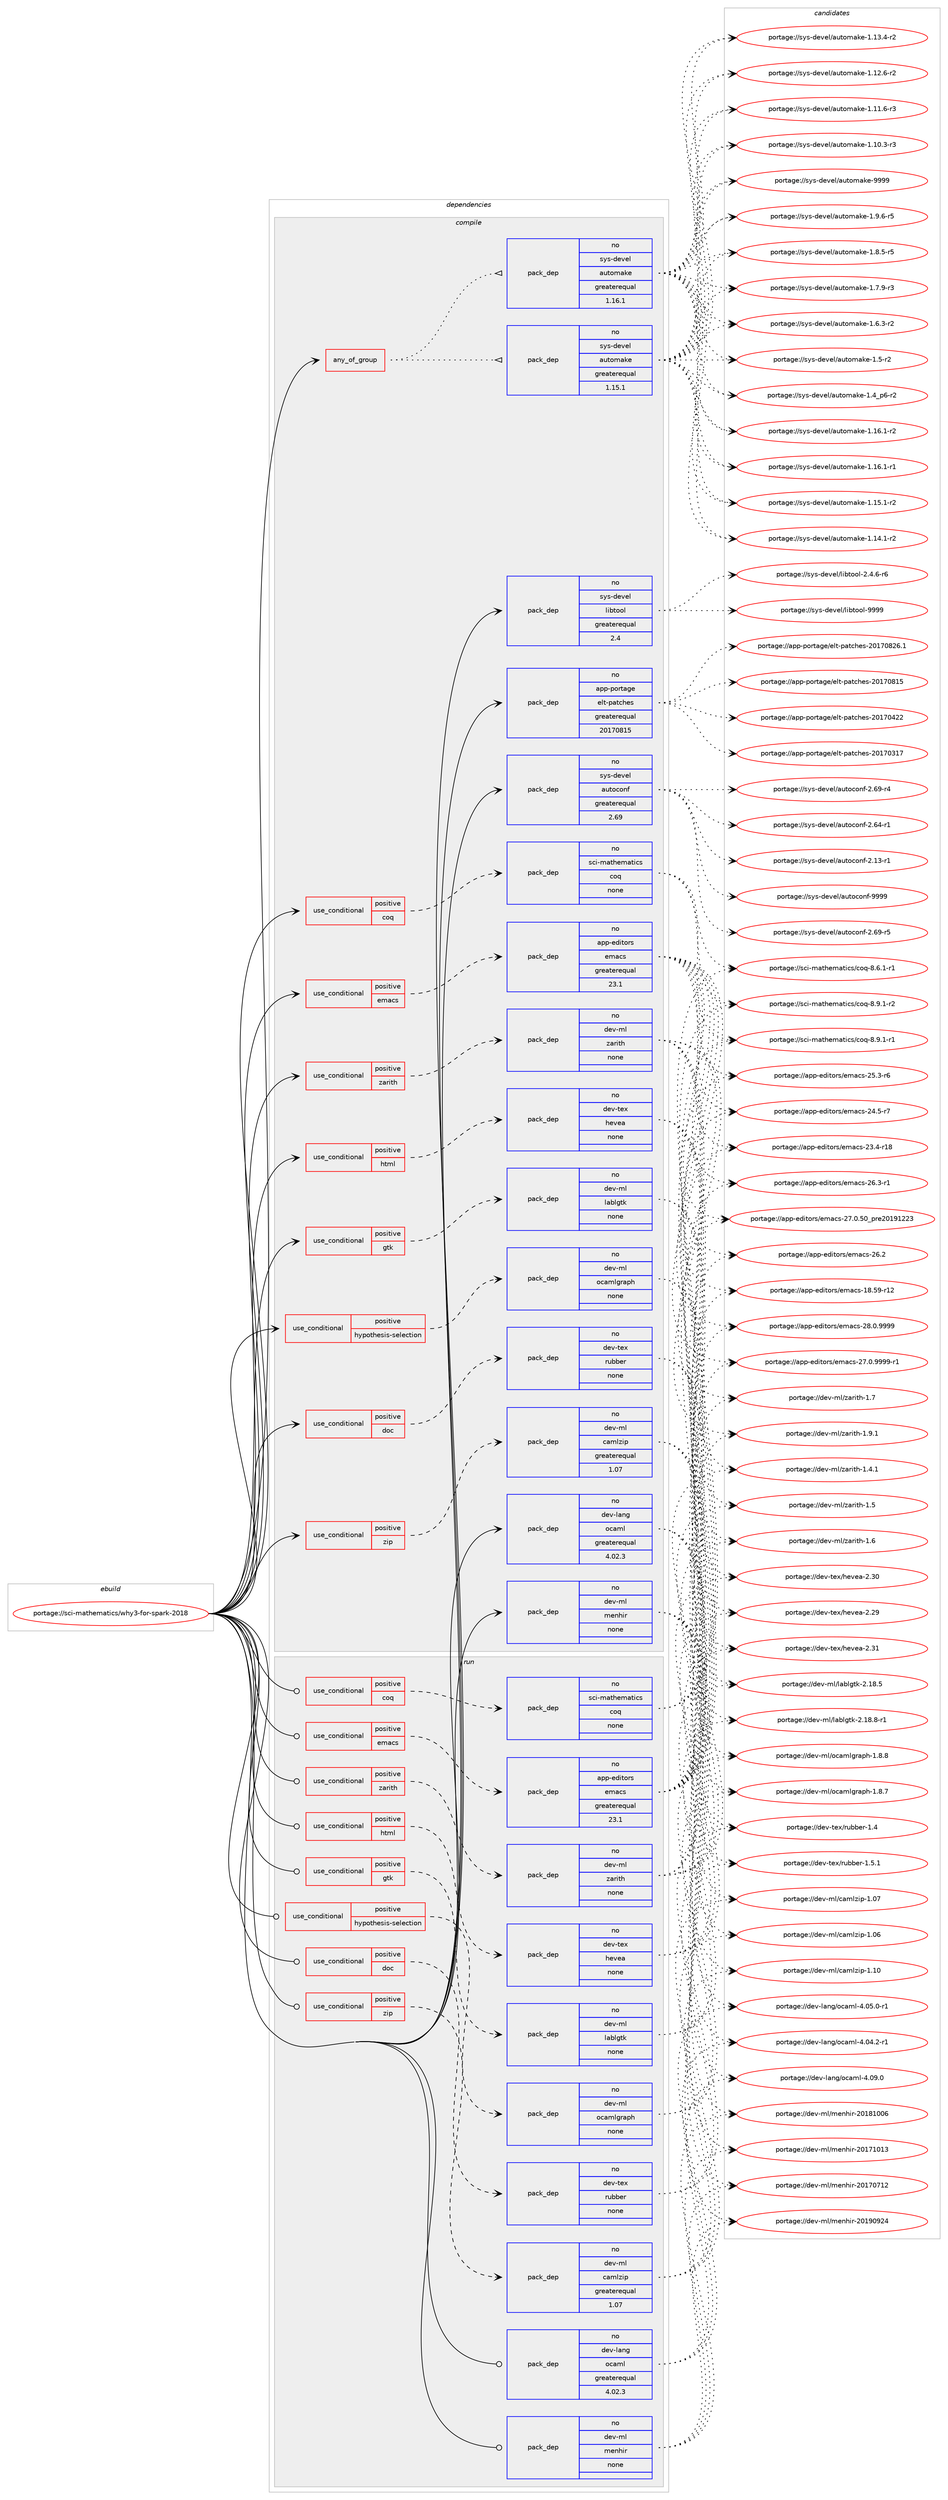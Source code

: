 digraph prolog {

# *************
# Graph options
# *************

newrank=true;
concentrate=true;
compound=true;
graph [rankdir=LR,fontname=Helvetica,fontsize=10,ranksep=1.5];#, ranksep=2.5, nodesep=0.2];
edge  [arrowhead=vee];
node  [fontname=Helvetica,fontsize=10];

# **********
# The ebuild
# **********

subgraph cluster_leftcol {
color=gray;
rank=same;
label=<<i>ebuild</i>>;
id [label="portage://sci-mathematics/why3-for-spark-2018", color=red, width=4, href="../sci-mathematics/why3-for-spark-2018.svg"];
}

# ****************
# The dependencies
# ****************

subgraph cluster_midcol {
color=gray;
label=<<i>dependencies</i>>;
subgraph cluster_compile {
fillcolor="#eeeeee";
style=filled;
label=<<i>compile</i>>;
subgraph any1348 {
dependency83302 [label=<<TABLE BORDER="0" CELLBORDER="1" CELLSPACING="0" CELLPADDING="4"><TR><TD CELLPADDING="10">any_of_group</TD></TR></TABLE>>, shape=none, color=red];subgraph pack65515 {
dependency83303 [label=<<TABLE BORDER="0" CELLBORDER="1" CELLSPACING="0" CELLPADDING="4" WIDTH="220"><TR><TD ROWSPAN="6" CELLPADDING="30">pack_dep</TD></TR><TR><TD WIDTH="110">no</TD></TR><TR><TD>sys-devel</TD></TR><TR><TD>automake</TD></TR><TR><TD>greaterequal</TD></TR><TR><TD>1.16.1</TD></TR></TABLE>>, shape=none, color=blue];
}
dependency83302:e -> dependency83303:w [weight=20,style="dotted",arrowhead="oinv"];
subgraph pack65516 {
dependency83304 [label=<<TABLE BORDER="0" CELLBORDER="1" CELLSPACING="0" CELLPADDING="4" WIDTH="220"><TR><TD ROWSPAN="6" CELLPADDING="30">pack_dep</TD></TR><TR><TD WIDTH="110">no</TD></TR><TR><TD>sys-devel</TD></TR><TR><TD>automake</TD></TR><TR><TD>greaterequal</TD></TR><TR><TD>1.15.1</TD></TR></TABLE>>, shape=none, color=blue];
}
dependency83302:e -> dependency83304:w [weight=20,style="dotted",arrowhead="oinv"];
}
id:e -> dependency83302:w [weight=20,style="solid",arrowhead="vee"];
subgraph cond16355 {
dependency83305 [label=<<TABLE BORDER="0" CELLBORDER="1" CELLSPACING="0" CELLPADDING="4"><TR><TD ROWSPAN="3" CELLPADDING="10">use_conditional</TD></TR><TR><TD>positive</TD></TR><TR><TD>coq</TD></TR></TABLE>>, shape=none, color=red];
subgraph pack65517 {
dependency83306 [label=<<TABLE BORDER="0" CELLBORDER="1" CELLSPACING="0" CELLPADDING="4" WIDTH="220"><TR><TD ROWSPAN="6" CELLPADDING="30">pack_dep</TD></TR><TR><TD WIDTH="110">no</TD></TR><TR><TD>sci-mathematics</TD></TR><TR><TD>coq</TD></TR><TR><TD>none</TD></TR><TR><TD></TD></TR></TABLE>>, shape=none, color=blue];
}
dependency83305:e -> dependency83306:w [weight=20,style="dashed",arrowhead="vee"];
}
id:e -> dependency83305:w [weight=20,style="solid",arrowhead="vee"];
subgraph cond16356 {
dependency83307 [label=<<TABLE BORDER="0" CELLBORDER="1" CELLSPACING="0" CELLPADDING="4"><TR><TD ROWSPAN="3" CELLPADDING="10">use_conditional</TD></TR><TR><TD>positive</TD></TR><TR><TD>doc</TD></TR></TABLE>>, shape=none, color=red];
subgraph pack65518 {
dependency83308 [label=<<TABLE BORDER="0" CELLBORDER="1" CELLSPACING="0" CELLPADDING="4" WIDTH="220"><TR><TD ROWSPAN="6" CELLPADDING="30">pack_dep</TD></TR><TR><TD WIDTH="110">no</TD></TR><TR><TD>dev-tex</TD></TR><TR><TD>rubber</TD></TR><TR><TD>none</TD></TR><TR><TD></TD></TR></TABLE>>, shape=none, color=blue];
}
dependency83307:e -> dependency83308:w [weight=20,style="dashed",arrowhead="vee"];
}
id:e -> dependency83307:w [weight=20,style="solid",arrowhead="vee"];
subgraph cond16357 {
dependency83309 [label=<<TABLE BORDER="0" CELLBORDER="1" CELLSPACING="0" CELLPADDING="4"><TR><TD ROWSPAN="3" CELLPADDING="10">use_conditional</TD></TR><TR><TD>positive</TD></TR><TR><TD>emacs</TD></TR></TABLE>>, shape=none, color=red];
subgraph pack65519 {
dependency83310 [label=<<TABLE BORDER="0" CELLBORDER="1" CELLSPACING="0" CELLPADDING="4" WIDTH="220"><TR><TD ROWSPAN="6" CELLPADDING="30">pack_dep</TD></TR><TR><TD WIDTH="110">no</TD></TR><TR><TD>app-editors</TD></TR><TR><TD>emacs</TD></TR><TR><TD>greaterequal</TD></TR><TR><TD>23.1</TD></TR></TABLE>>, shape=none, color=blue];
}
dependency83309:e -> dependency83310:w [weight=20,style="dashed",arrowhead="vee"];
}
id:e -> dependency83309:w [weight=20,style="solid",arrowhead="vee"];
subgraph cond16358 {
dependency83311 [label=<<TABLE BORDER="0" CELLBORDER="1" CELLSPACING="0" CELLPADDING="4"><TR><TD ROWSPAN="3" CELLPADDING="10">use_conditional</TD></TR><TR><TD>positive</TD></TR><TR><TD>gtk</TD></TR></TABLE>>, shape=none, color=red];
subgraph pack65520 {
dependency83312 [label=<<TABLE BORDER="0" CELLBORDER="1" CELLSPACING="0" CELLPADDING="4" WIDTH="220"><TR><TD ROWSPAN="6" CELLPADDING="30">pack_dep</TD></TR><TR><TD WIDTH="110">no</TD></TR><TR><TD>dev-ml</TD></TR><TR><TD>lablgtk</TD></TR><TR><TD>none</TD></TR><TR><TD></TD></TR></TABLE>>, shape=none, color=blue];
}
dependency83311:e -> dependency83312:w [weight=20,style="dashed",arrowhead="vee"];
}
id:e -> dependency83311:w [weight=20,style="solid",arrowhead="vee"];
subgraph cond16359 {
dependency83313 [label=<<TABLE BORDER="0" CELLBORDER="1" CELLSPACING="0" CELLPADDING="4"><TR><TD ROWSPAN="3" CELLPADDING="10">use_conditional</TD></TR><TR><TD>positive</TD></TR><TR><TD>html</TD></TR></TABLE>>, shape=none, color=red];
subgraph pack65521 {
dependency83314 [label=<<TABLE BORDER="0" CELLBORDER="1" CELLSPACING="0" CELLPADDING="4" WIDTH="220"><TR><TD ROWSPAN="6" CELLPADDING="30">pack_dep</TD></TR><TR><TD WIDTH="110">no</TD></TR><TR><TD>dev-tex</TD></TR><TR><TD>hevea</TD></TR><TR><TD>none</TD></TR><TR><TD></TD></TR></TABLE>>, shape=none, color=blue];
}
dependency83313:e -> dependency83314:w [weight=20,style="dashed",arrowhead="vee"];
}
id:e -> dependency83313:w [weight=20,style="solid",arrowhead="vee"];
subgraph cond16360 {
dependency83315 [label=<<TABLE BORDER="0" CELLBORDER="1" CELLSPACING="0" CELLPADDING="4"><TR><TD ROWSPAN="3" CELLPADDING="10">use_conditional</TD></TR><TR><TD>positive</TD></TR><TR><TD>hypothesis-selection</TD></TR></TABLE>>, shape=none, color=red];
subgraph pack65522 {
dependency83316 [label=<<TABLE BORDER="0" CELLBORDER="1" CELLSPACING="0" CELLPADDING="4" WIDTH="220"><TR><TD ROWSPAN="6" CELLPADDING="30">pack_dep</TD></TR><TR><TD WIDTH="110">no</TD></TR><TR><TD>dev-ml</TD></TR><TR><TD>ocamlgraph</TD></TR><TR><TD>none</TD></TR><TR><TD></TD></TR></TABLE>>, shape=none, color=blue];
}
dependency83315:e -> dependency83316:w [weight=20,style="dashed",arrowhead="vee"];
}
id:e -> dependency83315:w [weight=20,style="solid",arrowhead="vee"];
subgraph cond16361 {
dependency83317 [label=<<TABLE BORDER="0" CELLBORDER="1" CELLSPACING="0" CELLPADDING="4"><TR><TD ROWSPAN="3" CELLPADDING="10">use_conditional</TD></TR><TR><TD>positive</TD></TR><TR><TD>zarith</TD></TR></TABLE>>, shape=none, color=red];
subgraph pack65523 {
dependency83318 [label=<<TABLE BORDER="0" CELLBORDER="1" CELLSPACING="0" CELLPADDING="4" WIDTH="220"><TR><TD ROWSPAN="6" CELLPADDING="30">pack_dep</TD></TR><TR><TD WIDTH="110">no</TD></TR><TR><TD>dev-ml</TD></TR><TR><TD>zarith</TD></TR><TR><TD>none</TD></TR><TR><TD></TD></TR></TABLE>>, shape=none, color=blue];
}
dependency83317:e -> dependency83318:w [weight=20,style="dashed",arrowhead="vee"];
}
id:e -> dependency83317:w [weight=20,style="solid",arrowhead="vee"];
subgraph cond16362 {
dependency83319 [label=<<TABLE BORDER="0" CELLBORDER="1" CELLSPACING="0" CELLPADDING="4"><TR><TD ROWSPAN="3" CELLPADDING="10">use_conditional</TD></TR><TR><TD>positive</TD></TR><TR><TD>zip</TD></TR></TABLE>>, shape=none, color=red];
subgraph pack65524 {
dependency83320 [label=<<TABLE BORDER="0" CELLBORDER="1" CELLSPACING="0" CELLPADDING="4" WIDTH="220"><TR><TD ROWSPAN="6" CELLPADDING="30">pack_dep</TD></TR><TR><TD WIDTH="110">no</TD></TR><TR><TD>dev-ml</TD></TR><TR><TD>camlzip</TD></TR><TR><TD>greaterequal</TD></TR><TR><TD>1.07</TD></TR></TABLE>>, shape=none, color=blue];
}
dependency83319:e -> dependency83320:w [weight=20,style="dashed",arrowhead="vee"];
}
id:e -> dependency83319:w [weight=20,style="solid",arrowhead="vee"];
subgraph pack65525 {
dependency83321 [label=<<TABLE BORDER="0" CELLBORDER="1" CELLSPACING="0" CELLPADDING="4" WIDTH="220"><TR><TD ROWSPAN="6" CELLPADDING="30">pack_dep</TD></TR><TR><TD WIDTH="110">no</TD></TR><TR><TD>app-portage</TD></TR><TR><TD>elt-patches</TD></TR><TR><TD>greaterequal</TD></TR><TR><TD>20170815</TD></TR></TABLE>>, shape=none, color=blue];
}
id:e -> dependency83321:w [weight=20,style="solid",arrowhead="vee"];
subgraph pack65526 {
dependency83322 [label=<<TABLE BORDER="0" CELLBORDER="1" CELLSPACING="0" CELLPADDING="4" WIDTH="220"><TR><TD ROWSPAN="6" CELLPADDING="30">pack_dep</TD></TR><TR><TD WIDTH="110">no</TD></TR><TR><TD>dev-lang</TD></TR><TR><TD>ocaml</TD></TR><TR><TD>greaterequal</TD></TR><TR><TD>4.02.3</TD></TR></TABLE>>, shape=none, color=blue];
}
id:e -> dependency83322:w [weight=20,style="solid",arrowhead="vee"];
subgraph pack65527 {
dependency83323 [label=<<TABLE BORDER="0" CELLBORDER="1" CELLSPACING="0" CELLPADDING="4" WIDTH="220"><TR><TD ROWSPAN="6" CELLPADDING="30">pack_dep</TD></TR><TR><TD WIDTH="110">no</TD></TR><TR><TD>dev-ml</TD></TR><TR><TD>menhir</TD></TR><TR><TD>none</TD></TR><TR><TD></TD></TR></TABLE>>, shape=none, color=blue];
}
id:e -> dependency83323:w [weight=20,style="solid",arrowhead="vee"];
subgraph pack65528 {
dependency83324 [label=<<TABLE BORDER="0" CELLBORDER="1" CELLSPACING="0" CELLPADDING="4" WIDTH="220"><TR><TD ROWSPAN="6" CELLPADDING="30">pack_dep</TD></TR><TR><TD WIDTH="110">no</TD></TR><TR><TD>sys-devel</TD></TR><TR><TD>autoconf</TD></TR><TR><TD>greaterequal</TD></TR><TR><TD>2.69</TD></TR></TABLE>>, shape=none, color=blue];
}
id:e -> dependency83324:w [weight=20,style="solid",arrowhead="vee"];
subgraph pack65529 {
dependency83325 [label=<<TABLE BORDER="0" CELLBORDER="1" CELLSPACING="0" CELLPADDING="4" WIDTH="220"><TR><TD ROWSPAN="6" CELLPADDING="30">pack_dep</TD></TR><TR><TD WIDTH="110">no</TD></TR><TR><TD>sys-devel</TD></TR><TR><TD>libtool</TD></TR><TR><TD>greaterequal</TD></TR><TR><TD>2.4</TD></TR></TABLE>>, shape=none, color=blue];
}
id:e -> dependency83325:w [weight=20,style="solid",arrowhead="vee"];
}
subgraph cluster_compileandrun {
fillcolor="#eeeeee";
style=filled;
label=<<i>compile and run</i>>;
}
subgraph cluster_run {
fillcolor="#eeeeee";
style=filled;
label=<<i>run</i>>;
subgraph cond16363 {
dependency83326 [label=<<TABLE BORDER="0" CELLBORDER="1" CELLSPACING="0" CELLPADDING="4"><TR><TD ROWSPAN="3" CELLPADDING="10">use_conditional</TD></TR><TR><TD>positive</TD></TR><TR><TD>coq</TD></TR></TABLE>>, shape=none, color=red];
subgraph pack65530 {
dependency83327 [label=<<TABLE BORDER="0" CELLBORDER="1" CELLSPACING="0" CELLPADDING="4" WIDTH="220"><TR><TD ROWSPAN="6" CELLPADDING="30">pack_dep</TD></TR><TR><TD WIDTH="110">no</TD></TR><TR><TD>sci-mathematics</TD></TR><TR><TD>coq</TD></TR><TR><TD>none</TD></TR><TR><TD></TD></TR></TABLE>>, shape=none, color=blue];
}
dependency83326:e -> dependency83327:w [weight=20,style="dashed",arrowhead="vee"];
}
id:e -> dependency83326:w [weight=20,style="solid",arrowhead="odot"];
subgraph cond16364 {
dependency83328 [label=<<TABLE BORDER="0" CELLBORDER="1" CELLSPACING="0" CELLPADDING="4"><TR><TD ROWSPAN="3" CELLPADDING="10">use_conditional</TD></TR><TR><TD>positive</TD></TR><TR><TD>doc</TD></TR></TABLE>>, shape=none, color=red];
subgraph pack65531 {
dependency83329 [label=<<TABLE BORDER="0" CELLBORDER="1" CELLSPACING="0" CELLPADDING="4" WIDTH="220"><TR><TD ROWSPAN="6" CELLPADDING="30">pack_dep</TD></TR><TR><TD WIDTH="110">no</TD></TR><TR><TD>dev-tex</TD></TR><TR><TD>rubber</TD></TR><TR><TD>none</TD></TR><TR><TD></TD></TR></TABLE>>, shape=none, color=blue];
}
dependency83328:e -> dependency83329:w [weight=20,style="dashed",arrowhead="vee"];
}
id:e -> dependency83328:w [weight=20,style="solid",arrowhead="odot"];
subgraph cond16365 {
dependency83330 [label=<<TABLE BORDER="0" CELLBORDER="1" CELLSPACING="0" CELLPADDING="4"><TR><TD ROWSPAN="3" CELLPADDING="10">use_conditional</TD></TR><TR><TD>positive</TD></TR><TR><TD>emacs</TD></TR></TABLE>>, shape=none, color=red];
subgraph pack65532 {
dependency83331 [label=<<TABLE BORDER="0" CELLBORDER="1" CELLSPACING="0" CELLPADDING="4" WIDTH="220"><TR><TD ROWSPAN="6" CELLPADDING="30">pack_dep</TD></TR><TR><TD WIDTH="110">no</TD></TR><TR><TD>app-editors</TD></TR><TR><TD>emacs</TD></TR><TR><TD>greaterequal</TD></TR><TR><TD>23.1</TD></TR></TABLE>>, shape=none, color=blue];
}
dependency83330:e -> dependency83331:w [weight=20,style="dashed",arrowhead="vee"];
}
id:e -> dependency83330:w [weight=20,style="solid",arrowhead="odot"];
subgraph cond16366 {
dependency83332 [label=<<TABLE BORDER="0" CELLBORDER="1" CELLSPACING="0" CELLPADDING="4"><TR><TD ROWSPAN="3" CELLPADDING="10">use_conditional</TD></TR><TR><TD>positive</TD></TR><TR><TD>gtk</TD></TR></TABLE>>, shape=none, color=red];
subgraph pack65533 {
dependency83333 [label=<<TABLE BORDER="0" CELLBORDER="1" CELLSPACING="0" CELLPADDING="4" WIDTH="220"><TR><TD ROWSPAN="6" CELLPADDING="30">pack_dep</TD></TR><TR><TD WIDTH="110">no</TD></TR><TR><TD>dev-ml</TD></TR><TR><TD>lablgtk</TD></TR><TR><TD>none</TD></TR><TR><TD></TD></TR></TABLE>>, shape=none, color=blue];
}
dependency83332:e -> dependency83333:w [weight=20,style="dashed",arrowhead="vee"];
}
id:e -> dependency83332:w [weight=20,style="solid",arrowhead="odot"];
subgraph cond16367 {
dependency83334 [label=<<TABLE BORDER="0" CELLBORDER="1" CELLSPACING="0" CELLPADDING="4"><TR><TD ROWSPAN="3" CELLPADDING="10">use_conditional</TD></TR><TR><TD>positive</TD></TR><TR><TD>html</TD></TR></TABLE>>, shape=none, color=red];
subgraph pack65534 {
dependency83335 [label=<<TABLE BORDER="0" CELLBORDER="1" CELLSPACING="0" CELLPADDING="4" WIDTH="220"><TR><TD ROWSPAN="6" CELLPADDING="30">pack_dep</TD></TR><TR><TD WIDTH="110">no</TD></TR><TR><TD>dev-tex</TD></TR><TR><TD>hevea</TD></TR><TR><TD>none</TD></TR><TR><TD></TD></TR></TABLE>>, shape=none, color=blue];
}
dependency83334:e -> dependency83335:w [weight=20,style="dashed",arrowhead="vee"];
}
id:e -> dependency83334:w [weight=20,style="solid",arrowhead="odot"];
subgraph cond16368 {
dependency83336 [label=<<TABLE BORDER="0" CELLBORDER="1" CELLSPACING="0" CELLPADDING="4"><TR><TD ROWSPAN="3" CELLPADDING="10">use_conditional</TD></TR><TR><TD>positive</TD></TR><TR><TD>hypothesis-selection</TD></TR></TABLE>>, shape=none, color=red];
subgraph pack65535 {
dependency83337 [label=<<TABLE BORDER="0" CELLBORDER="1" CELLSPACING="0" CELLPADDING="4" WIDTH="220"><TR><TD ROWSPAN="6" CELLPADDING="30">pack_dep</TD></TR><TR><TD WIDTH="110">no</TD></TR><TR><TD>dev-ml</TD></TR><TR><TD>ocamlgraph</TD></TR><TR><TD>none</TD></TR><TR><TD></TD></TR></TABLE>>, shape=none, color=blue];
}
dependency83336:e -> dependency83337:w [weight=20,style="dashed",arrowhead="vee"];
}
id:e -> dependency83336:w [weight=20,style="solid",arrowhead="odot"];
subgraph cond16369 {
dependency83338 [label=<<TABLE BORDER="0" CELLBORDER="1" CELLSPACING="0" CELLPADDING="4"><TR><TD ROWSPAN="3" CELLPADDING="10">use_conditional</TD></TR><TR><TD>positive</TD></TR><TR><TD>zarith</TD></TR></TABLE>>, shape=none, color=red];
subgraph pack65536 {
dependency83339 [label=<<TABLE BORDER="0" CELLBORDER="1" CELLSPACING="0" CELLPADDING="4" WIDTH="220"><TR><TD ROWSPAN="6" CELLPADDING="30">pack_dep</TD></TR><TR><TD WIDTH="110">no</TD></TR><TR><TD>dev-ml</TD></TR><TR><TD>zarith</TD></TR><TR><TD>none</TD></TR><TR><TD></TD></TR></TABLE>>, shape=none, color=blue];
}
dependency83338:e -> dependency83339:w [weight=20,style="dashed",arrowhead="vee"];
}
id:e -> dependency83338:w [weight=20,style="solid",arrowhead="odot"];
subgraph cond16370 {
dependency83340 [label=<<TABLE BORDER="0" CELLBORDER="1" CELLSPACING="0" CELLPADDING="4"><TR><TD ROWSPAN="3" CELLPADDING="10">use_conditional</TD></TR><TR><TD>positive</TD></TR><TR><TD>zip</TD></TR></TABLE>>, shape=none, color=red];
subgraph pack65537 {
dependency83341 [label=<<TABLE BORDER="0" CELLBORDER="1" CELLSPACING="0" CELLPADDING="4" WIDTH="220"><TR><TD ROWSPAN="6" CELLPADDING="30">pack_dep</TD></TR><TR><TD WIDTH="110">no</TD></TR><TR><TD>dev-ml</TD></TR><TR><TD>camlzip</TD></TR><TR><TD>greaterequal</TD></TR><TR><TD>1.07</TD></TR></TABLE>>, shape=none, color=blue];
}
dependency83340:e -> dependency83341:w [weight=20,style="dashed",arrowhead="vee"];
}
id:e -> dependency83340:w [weight=20,style="solid",arrowhead="odot"];
subgraph pack65538 {
dependency83342 [label=<<TABLE BORDER="0" CELLBORDER="1" CELLSPACING="0" CELLPADDING="4" WIDTH="220"><TR><TD ROWSPAN="6" CELLPADDING="30">pack_dep</TD></TR><TR><TD WIDTH="110">no</TD></TR><TR><TD>dev-lang</TD></TR><TR><TD>ocaml</TD></TR><TR><TD>greaterequal</TD></TR><TR><TD>4.02.3</TD></TR></TABLE>>, shape=none, color=blue];
}
id:e -> dependency83342:w [weight=20,style="solid",arrowhead="odot"];
subgraph pack65539 {
dependency83343 [label=<<TABLE BORDER="0" CELLBORDER="1" CELLSPACING="0" CELLPADDING="4" WIDTH="220"><TR><TD ROWSPAN="6" CELLPADDING="30">pack_dep</TD></TR><TR><TD WIDTH="110">no</TD></TR><TR><TD>dev-ml</TD></TR><TR><TD>menhir</TD></TR><TR><TD>none</TD></TR><TR><TD></TD></TR></TABLE>>, shape=none, color=blue];
}
id:e -> dependency83343:w [weight=20,style="solid",arrowhead="odot"];
}
}

# **************
# The candidates
# **************

subgraph cluster_choices {
rank=same;
color=gray;
label=<<i>candidates</i>>;

subgraph choice65515 {
color=black;
nodesep=1;
choice115121115451001011181011084797117116111109971071014557575757 [label="portage://sys-devel/automake-9999", color=red, width=4,href="../sys-devel/automake-9999.svg"];
choice115121115451001011181011084797117116111109971071014549465746544511453 [label="portage://sys-devel/automake-1.9.6-r5", color=red, width=4,href="../sys-devel/automake-1.9.6-r5.svg"];
choice115121115451001011181011084797117116111109971071014549465646534511453 [label="portage://sys-devel/automake-1.8.5-r5", color=red, width=4,href="../sys-devel/automake-1.8.5-r5.svg"];
choice115121115451001011181011084797117116111109971071014549465546574511451 [label="portage://sys-devel/automake-1.7.9-r3", color=red, width=4,href="../sys-devel/automake-1.7.9-r3.svg"];
choice115121115451001011181011084797117116111109971071014549465446514511450 [label="portage://sys-devel/automake-1.6.3-r2", color=red, width=4,href="../sys-devel/automake-1.6.3-r2.svg"];
choice11512111545100101118101108479711711611110997107101454946534511450 [label="portage://sys-devel/automake-1.5-r2", color=red, width=4,href="../sys-devel/automake-1.5-r2.svg"];
choice115121115451001011181011084797117116111109971071014549465295112544511450 [label="portage://sys-devel/automake-1.4_p6-r2", color=red, width=4,href="../sys-devel/automake-1.4_p6-r2.svg"];
choice11512111545100101118101108479711711611110997107101454946495446494511450 [label="portage://sys-devel/automake-1.16.1-r2", color=red, width=4,href="../sys-devel/automake-1.16.1-r2.svg"];
choice11512111545100101118101108479711711611110997107101454946495446494511449 [label="portage://sys-devel/automake-1.16.1-r1", color=red, width=4,href="../sys-devel/automake-1.16.1-r1.svg"];
choice11512111545100101118101108479711711611110997107101454946495346494511450 [label="portage://sys-devel/automake-1.15.1-r2", color=red, width=4,href="../sys-devel/automake-1.15.1-r2.svg"];
choice11512111545100101118101108479711711611110997107101454946495246494511450 [label="portage://sys-devel/automake-1.14.1-r2", color=red, width=4,href="../sys-devel/automake-1.14.1-r2.svg"];
choice11512111545100101118101108479711711611110997107101454946495146524511450 [label="portage://sys-devel/automake-1.13.4-r2", color=red, width=4,href="../sys-devel/automake-1.13.4-r2.svg"];
choice11512111545100101118101108479711711611110997107101454946495046544511450 [label="portage://sys-devel/automake-1.12.6-r2", color=red, width=4,href="../sys-devel/automake-1.12.6-r2.svg"];
choice11512111545100101118101108479711711611110997107101454946494946544511451 [label="portage://sys-devel/automake-1.11.6-r3", color=red, width=4,href="../sys-devel/automake-1.11.6-r3.svg"];
choice11512111545100101118101108479711711611110997107101454946494846514511451 [label="portage://sys-devel/automake-1.10.3-r3", color=red, width=4,href="../sys-devel/automake-1.10.3-r3.svg"];
dependency83303:e -> choice115121115451001011181011084797117116111109971071014557575757:w [style=dotted,weight="100"];
dependency83303:e -> choice115121115451001011181011084797117116111109971071014549465746544511453:w [style=dotted,weight="100"];
dependency83303:e -> choice115121115451001011181011084797117116111109971071014549465646534511453:w [style=dotted,weight="100"];
dependency83303:e -> choice115121115451001011181011084797117116111109971071014549465546574511451:w [style=dotted,weight="100"];
dependency83303:e -> choice115121115451001011181011084797117116111109971071014549465446514511450:w [style=dotted,weight="100"];
dependency83303:e -> choice11512111545100101118101108479711711611110997107101454946534511450:w [style=dotted,weight="100"];
dependency83303:e -> choice115121115451001011181011084797117116111109971071014549465295112544511450:w [style=dotted,weight="100"];
dependency83303:e -> choice11512111545100101118101108479711711611110997107101454946495446494511450:w [style=dotted,weight="100"];
dependency83303:e -> choice11512111545100101118101108479711711611110997107101454946495446494511449:w [style=dotted,weight="100"];
dependency83303:e -> choice11512111545100101118101108479711711611110997107101454946495346494511450:w [style=dotted,weight="100"];
dependency83303:e -> choice11512111545100101118101108479711711611110997107101454946495246494511450:w [style=dotted,weight="100"];
dependency83303:e -> choice11512111545100101118101108479711711611110997107101454946495146524511450:w [style=dotted,weight="100"];
dependency83303:e -> choice11512111545100101118101108479711711611110997107101454946495046544511450:w [style=dotted,weight="100"];
dependency83303:e -> choice11512111545100101118101108479711711611110997107101454946494946544511451:w [style=dotted,weight="100"];
dependency83303:e -> choice11512111545100101118101108479711711611110997107101454946494846514511451:w [style=dotted,weight="100"];
}
subgraph choice65516 {
color=black;
nodesep=1;
choice115121115451001011181011084797117116111109971071014557575757 [label="portage://sys-devel/automake-9999", color=red, width=4,href="../sys-devel/automake-9999.svg"];
choice115121115451001011181011084797117116111109971071014549465746544511453 [label="portage://sys-devel/automake-1.9.6-r5", color=red, width=4,href="../sys-devel/automake-1.9.6-r5.svg"];
choice115121115451001011181011084797117116111109971071014549465646534511453 [label="portage://sys-devel/automake-1.8.5-r5", color=red, width=4,href="../sys-devel/automake-1.8.5-r5.svg"];
choice115121115451001011181011084797117116111109971071014549465546574511451 [label="portage://sys-devel/automake-1.7.9-r3", color=red, width=4,href="../sys-devel/automake-1.7.9-r3.svg"];
choice115121115451001011181011084797117116111109971071014549465446514511450 [label="portage://sys-devel/automake-1.6.3-r2", color=red, width=4,href="../sys-devel/automake-1.6.3-r2.svg"];
choice11512111545100101118101108479711711611110997107101454946534511450 [label="portage://sys-devel/automake-1.5-r2", color=red, width=4,href="../sys-devel/automake-1.5-r2.svg"];
choice115121115451001011181011084797117116111109971071014549465295112544511450 [label="portage://sys-devel/automake-1.4_p6-r2", color=red, width=4,href="../sys-devel/automake-1.4_p6-r2.svg"];
choice11512111545100101118101108479711711611110997107101454946495446494511450 [label="portage://sys-devel/automake-1.16.1-r2", color=red, width=4,href="../sys-devel/automake-1.16.1-r2.svg"];
choice11512111545100101118101108479711711611110997107101454946495446494511449 [label="portage://sys-devel/automake-1.16.1-r1", color=red, width=4,href="../sys-devel/automake-1.16.1-r1.svg"];
choice11512111545100101118101108479711711611110997107101454946495346494511450 [label="portage://sys-devel/automake-1.15.1-r2", color=red, width=4,href="../sys-devel/automake-1.15.1-r2.svg"];
choice11512111545100101118101108479711711611110997107101454946495246494511450 [label="portage://sys-devel/automake-1.14.1-r2", color=red, width=4,href="../sys-devel/automake-1.14.1-r2.svg"];
choice11512111545100101118101108479711711611110997107101454946495146524511450 [label="portage://sys-devel/automake-1.13.4-r2", color=red, width=4,href="../sys-devel/automake-1.13.4-r2.svg"];
choice11512111545100101118101108479711711611110997107101454946495046544511450 [label="portage://sys-devel/automake-1.12.6-r2", color=red, width=4,href="../sys-devel/automake-1.12.6-r2.svg"];
choice11512111545100101118101108479711711611110997107101454946494946544511451 [label="portage://sys-devel/automake-1.11.6-r3", color=red, width=4,href="../sys-devel/automake-1.11.6-r3.svg"];
choice11512111545100101118101108479711711611110997107101454946494846514511451 [label="portage://sys-devel/automake-1.10.3-r3", color=red, width=4,href="../sys-devel/automake-1.10.3-r3.svg"];
dependency83304:e -> choice115121115451001011181011084797117116111109971071014557575757:w [style=dotted,weight="100"];
dependency83304:e -> choice115121115451001011181011084797117116111109971071014549465746544511453:w [style=dotted,weight="100"];
dependency83304:e -> choice115121115451001011181011084797117116111109971071014549465646534511453:w [style=dotted,weight="100"];
dependency83304:e -> choice115121115451001011181011084797117116111109971071014549465546574511451:w [style=dotted,weight="100"];
dependency83304:e -> choice115121115451001011181011084797117116111109971071014549465446514511450:w [style=dotted,weight="100"];
dependency83304:e -> choice11512111545100101118101108479711711611110997107101454946534511450:w [style=dotted,weight="100"];
dependency83304:e -> choice115121115451001011181011084797117116111109971071014549465295112544511450:w [style=dotted,weight="100"];
dependency83304:e -> choice11512111545100101118101108479711711611110997107101454946495446494511450:w [style=dotted,weight="100"];
dependency83304:e -> choice11512111545100101118101108479711711611110997107101454946495446494511449:w [style=dotted,weight="100"];
dependency83304:e -> choice11512111545100101118101108479711711611110997107101454946495346494511450:w [style=dotted,weight="100"];
dependency83304:e -> choice11512111545100101118101108479711711611110997107101454946495246494511450:w [style=dotted,weight="100"];
dependency83304:e -> choice11512111545100101118101108479711711611110997107101454946495146524511450:w [style=dotted,weight="100"];
dependency83304:e -> choice11512111545100101118101108479711711611110997107101454946495046544511450:w [style=dotted,weight="100"];
dependency83304:e -> choice11512111545100101118101108479711711611110997107101454946494946544511451:w [style=dotted,weight="100"];
dependency83304:e -> choice11512111545100101118101108479711711611110997107101454946494846514511451:w [style=dotted,weight="100"];
}
subgraph choice65517 {
color=black;
nodesep=1;
choice115991054510997116104101109971161059911547991111134556465746494511450 [label="portage://sci-mathematics/coq-8.9.1-r2", color=red, width=4,href="../sci-mathematics/coq-8.9.1-r2.svg"];
choice115991054510997116104101109971161059911547991111134556465746494511449 [label="portage://sci-mathematics/coq-8.9.1-r1", color=red, width=4,href="../sci-mathematics/coq-8.9.1-r1.svg"];
choice115991054510997116104101109971161059911547991111134556465446494511449 [label="portage://sci-mathematics/coq-8.6.1-r1", color=red, width=4,href="../sci-mathematics/coq-8.6.1-r1.svg"];
dependency83306:e -> choice115991054510997116104101109971161059911547991111134556465746494511450:w [style=dotted,weight="100"];
dependency83306:e -> choice115991054510997116104101109971161059911547991111134556465746494511449:w [style=dotted,weight="100"];
dependency83306:e -> choice115991054510997116104101109971161059911547991111134556465446494511449:w [style=dotted,weight="100"];
}
subgraph choice65518 {
color=black;
nodesep=1;
choice10010111845116101120471141179898101114454946534649 [label="portage://dev-tex/rubber-1.5.1", color=red, width=4,href="../dev-tex/rubber-1.5.1.svg"];
choice1001011184511610112047114117989810111445494652 [label="portage://dev-tex/rubber-1.4", color=red, width=4,href="../dev-tex/rubber-1.4.svg"];
dependency83308:e -> choice10010111845116101120471141179898101114454946534649:w [style=dotted,weight="100"];
dependency83308:e -> choice1001011184511610112047114117989810111445494652:w [style=dotted,weight="100"];
}
subgraph choice65519 {
color=black;
nodesep=1;
choice971121124510110010511611111411547101109979911545505646484657575757 [label="portage://app-editors/emacs-28.0.9999", color=red, width=4,href="../app-editors/emacs-28.0.9999.svg"];
choice9711211245101100105116111114115471011099799115455055464846575757574511449 [label="portage://app-editors/emacs-27.0.9999-r1", color=red, width=4,href="../app-editors/emacs-27.0.9999-r1.svg"];
choice97112112451011001051161111141154710110997991154550554648465348951121141015048495749505051 [label="portage://app-editors/emacs-27.0.50_pre20191223", color=red, width=4,href="../app-editors/emacs-27.0.50_pre20191223.svg"];
choice971121124510110010511611111411547101109979911545505446514511449 [label="portage://app-editors/emacs-26.3-r1", color=red, width=4,href="../app-editors/emacs-26.3-r1.svg"];
choice97112112451011001051161111141154710110997991154550544650 [label="portage://app-editors/emacs-26.2", color=red, width=4,href="../app-editors/emacs-26.2.svg"];
choice971121124510110010511611111411547101109979911545505346514511454 [label="portage://app-editors/emacs-25.3-r6", color=red, width=4,href="../app-editors/emacs-25.3-r6.svg"];
choice971121124510110010511611111411547101109979911545505246534511455 [label="portage://app-editors/emacs-24.5-r7", color=red, width=4,href="../app-editors/emacs-24.5-r7.svg"];
choice97112112451011001051161111141154710110997991154550514652451144956 [label="portage://app-editors/emacs-23.4-r18", color=red, width=4,href="../app-editors/emacs-23.4-r18.svg"];
choice9711211245101100105116111114115471011099799115454956465357451144950 [label="portage://app-editors/emacs-18.59-r12", color=red, width=4,href="../app-editors/emacs-18.59-r12.svg"];
dependency83310:e -> choice971121124510110010511611111411547101109979911545505646484657575757:w [style=dotted,weight="100"];
dependency83310:e -> choice9711211245101100105116111114115471011099799115455055464846575757574511449:w [style=dotted,weight="100"];
dependency83310:e -> choice97112112451011001051161111141154710110997991154550554648465348951121141015048495749505051:w [style=dotted,weight="100"];
dependency83310:e -> choice971121124510110010511611111411547101109979911545505446514511449:w [style=dotted,weight="100"];
dependency83310:e -> choice97112112451011001051161111141154710110997991154550544650:w [style=dotted,weight="100"];
dependency83310:e -> choice971121124510110010511611111411547101109979911545505346514511454:w [style=dotted,weight="100"];
dependency83310:e -> choice971121124510110010511611111411547101109979911545505246534511455:w [style=dotted,weight="100"];
dependency83310:e -> choice97112112451011001051161111141154710110997991154550514652451144956:w [style=dotted,weight="100"];
dependency83310:e -> choice9711211245101100105116111114115471011099799115454956465357451144950:w [style=dotted,weight="100"];
}
subgraph choice65520 {
color=black;
nodesep=1;
choice10010111845109108471089798108103116107455046495646564511449 [label="portage://dev-ml/lablgtk-2.18.8-r1", color=red, width=4,href="../dev-ml/lablgtk-2.18.8-r1.svg"];
choice1001011184510910847108979810810311610745504649564653 [label="portage://dev-ml/lablgtk-2.18.5", color=red, width=4,href="../dev-ml/lablgtk-2.18.5.svg"];
dependency83312:e -> choice10010111845109108471089798108103116107455046495646564511449:w [style=dotted,weight="100"];
dependency83312:e -> choice1001011184510910847108979810810311610745504649564653:w [style=dotted,weight="100"];
}
subgraph choice65521 {
color=black;
nodesep=1;
choice1001011184511610112047104101118101974550465149 [label="portage://dev-tex/hevea-2.31", color=red, width=4,href="../dev-tex/hevea-2.31.svg"];
choice1001011184511610112047104101118101974550465148 [label="portage://dev-tex/hevea-2.30", color=red, width=4,href="../dev-tex/hevea-2.30.svg"];
choice1001011184511610112047104101118101974550465057 [label="portage://dev-tex/hevea-2.29", color=red, width=4,href="../dev-tex/hevea-2.29.svg"];
dependency83314:e -> choice1001011184511610112047104101118101974550465149:w [style=dotted,weight="100"];
dependency83314:e -> choice1001011184511610112047104101118101974550465148:w [style=dotted,weight="100"];
dependency83314:e -> choice1001011184511610112047104101118101974550465057:w [style=dotted,weight="100"];
}
subgraph choice65522 {
color=black;
nodesep=1;
choice1001011184510910847111999710910810311497112104454946564656 [label="portage://dev-ml/ocamlgraph-1.8.8", color=red, width=4,href="../dev-ml/ocamlgraph-1.8.8.svg"];
choice1001011184510910847111999710910810311497112104454946564655 [label="portage://dev-ml/ocamlgraph-1.8.7", color=red, width=4,href="../dev-ml/ocamlgraph-1.8.7.svg"];
dependency83316:e -> choice1001011184510910847111999710910810311497112104454946564656:w [style=dotted,weight="100"];
dependency83316:e -> choice1001011184510910847111999710910810311497112104454946564655:w [style=dotted,weight="100"];
}
subgraph choice65523 {
color=black;
nodesep=1;
choice100101118451091084712297114105116104454946574649 [label="portage://dev-ml/zarith-1.9.1", color=red, width=4,href="../dev-ml/zarith-1.9.1.svg"];
choice10010111845109108471229711410511610445494655 [label="portage://dev-ml/zarith-1.7", color=red, width=4,href="../dev-ml/zarith-1.7.svg"];
choice10010111845109108471229711410511610445494654 [label="portage://dev-ml/zarith-1.6", color=red, width=4,href="../dev-ml/zarith-1.6.svg"];
choice10010111845109108471229711410511610445494653 [label="portage://dev-ml/zarith-1.5", color=red, width=4,href="../dev-ml/zarith-1.5.svg"];
choice100101118451091084712297114105116104454946524649 [label="portage://dev-ml/zarith-1.4.1", color=red, width=4,href="../dev-ml/zarith-1.4.1.svg"];
dependency83318:e -> choice100101118451091084712297114105116104454946574649:w [style=dotted,weight="100"];
dependency83318:e -> choice10010111845109108471229711410511610445494655:w [style=dotted,weight="100"];
dependency83318:e -> choice10010111845109108471229711410511610445494654:w [style=dotted,weight="100"];
dependency83318:e -> choice10010111845109108471229711410511610445494653:w [style=dotted,weight="100"];
dependency83318:e -> choice100101118451091084712297114105116104454946524649:w [style=dotted,weight="100"];
}
subgraph choice65524 {
color=black;
nodesep=1;
choice100101118451091084799971091081221051124549464948 [label="portage://dev-ml/camlzip-1.10", color=red, width=4,href="../dev-ml/camlzip-1.10.svg"];
choice100101118451091084799971091081221051124549464855 [label="portage://dev-ml/camlzip-1.07", color=red, width=4,href="../dev-ml/camlzip-1.07.svg"];
choice100101118451091084799971091081221051124549464854 [label="portage://dev-ml/camlzip-1.06", color=red, width=4,href="../dev-ml/camlzip-1.06.svg"];
dependency83320:e -> choice100101118451091084799971091081221051124549464948:w [style=dotted,weight="100"];
dependency83320:e -> choice100101118451091084799971091081221051124549464855:w [style=dotted,weight="100"];
dependency83320:e -> choice100101118451091084799971091081221051124549464854:w [style=dotted,weight="100"];
}
subgraph choice65525 {
color=black;
nodesep=1;
choice971121124511211111411697103101471011081164511297116991041011154550484955485650544649 [label="portage://app-portage/elt-patches-20170826.1", color=red, width=4,href="../app-portage/elt-patches-20170826.1.svg"];
choice97112112451121111141169710310147101108116451129711699104101115455048495548564953 [label="portage://app-portage/elt-patches-20170815", color=red, width=4,href="../app-portage/elt-patches-20170815.svg"];
choice97112112451121111141169710310147101108116451129711699104101115455048495548525050 [label="portage://app-portage/elt-patches-20170422", color=red, width=4,href="../app-portage/elt-patches-20170422.svg"];
choice97112112451121111141169710310147101108116451129711699104101115455048495548514955 [label="portage://app-portage/elt-patches-20170317", color=red, width=4,href="../app-portage/elt-patches-20170317.svg"];
dependency83321:e -> choice971121124511211111411697103101471011081164511297116991041011154550484955485650544649:w [style=dotted,weight="100"];
dependency83321:e -> choice97112112451121111141169710310147101108116451129711699104101115455048495548564953:w [style=dotted,weight="100"];
dependency83321:e -> choice97112112451121111141169710310147101108116451129711699104101115455048495548525050:w [style=dotted,weight="100"];
dependency83321:e -> choice97112112451121111141169710310147101108116451129711699104101115455048495548514955:w [style=dotted,weight="100"];
}
subgraph choice65526 {
color=black;
nodesep=1;
choice100101118451089711010347111999710910845524648574648 [label="portage://dev-lang/ocaml-4.09.0", color=red, width=4,href="../dev-lang/ocaml-4.09.0.svg"];
choice1001011184510897110103471119997109108455246485346484511449 [label="portage://dev-lang/ocaml-4.05.0-r1", color=red, width=4,href="../dev-lang/ocaml-4.05.0-r1.svg"];
choice1001011184510897110103471119997109108455246485246504511449 [label="portage://dev-lang/ocaml-4.04.2-r1", color=red, width=4,href="../dev-lang/ocaml-4.04.2-r1.svg"];
dependency83322:e -> choice100101118451089711010347111999710910845524648574648:w [style=dotted,weight="100"];
dependency83322:e -> choice1001011184510897110103471119997109108455246485346484511449:w [style=dotted,weight="100"];
dependency83322:e -> choice1001011184510897110103471119997109108455246485246504511449:w [style=dotted,weight="100"];
}
subgraph choice65527 {
color=black;
nodesep=1;
choice1001011184510910847109101110104105114455048495748575052 [label="portage://dev-ml/menhir-20190924", color=red, width=4,href="../dev-ml/menhir-20190924.svg"];
choice1001011184510910847109101110104105114455048495649484854 [label="portage://dev-ml/menhir-20181006", color=red, width=4,href="../dev-ml/menhir-20181006.svg"];
choice1001011184510910847109101110104105114455048495549484951 [label="portage://dev-ml/menhir-20171013", color=red, width=4,href="../dev-ml/menhir-20171013.svg"];
choice1001011184510910847109101110104105114455048495548554950 [label="portage://dev-ml/menhir-20170712", color=red, width=4,href="../dev-ml/menhir-20170712.svg"];
dependency83323:e -> choice1001011184510910847109101110104105114455048495748575052:w [style=dotted,weight="100"];
dependency83323:e -> choice1001011184510910847109101110104105114455048495649484854:w [style=dotted,weight="100"];
dependency83323:e -> choice1001011184510910847109101110104105114455048495549484951:w [style=dotted,weight="100"];
dependency83323:e -> choice1001011184510910847109101110104105114455048495548554950:w [style=dotted,weight="100"];
}
subgraph choice65528 {
color=black;
nodesep=1;
choice115121115451001011181011084797117116111991111101024557575757 [label="portage://sys-devel/autoconf-9999", color=red, width=4,href="../sys-devel/autoconf-9999.svg"];
choice1151211154510010111810110847971171161119911111010245504654574511453 [label="portage://sys-devel/autoconf-2.69-r5", color=red, width=4,href="../sys-devel/autoconf-2.69-r5.svg"];
choice1151211154510010111810110847971171161119911111010245504654574511452 [label="portage://sys-devel/autoconf-2.69-r4", color=red, width=4,href="../sys-devel/autoconf-2.69-r4.svg"];
choice1151211154510010111810110847971171161119911111010245504654524511449 [label="portage://sys-devel/autoconf-2.64-r1", color=red, width=4,href="../sys-devel/autoconf-2.64-r1.svg"];
choice1151211154510010111810110847971171161119911111010245504649514511449 [label="portage://sys-devel/autoconf-2.13-r1", color=red, width=4,href="../sys-devel/autoconf-2.13-r1.svg"];
dependency83324:e -> choice115121115451001011181011084797117116111991111101024557575757:w [style=dotted,weight="100"];
dependency83324:e -> choice1151211154510010111810110847971171161119911111010245504654574511453:w [style=dotted,weight="100"];
dependency83324:e -> choice1151211154510010111810110847971171161119911111010245504654574511452:w [style=dotted,weight="100"];
dependency83324:e -> choice1151211154510010111810110847971171161119911111010245504654524511449:w [style=dotted,weight="100"];
dependency83324:e -> choice1151211154510010111810110847971171161119911111010245504649514511449:w [style=dotted,weight="100"];
}
subgraph choice65529 {
color=black;
nodesep=1;
choice1151211154510010111810110847108105981161111111084557575757 [label="portage://sys-devel/libtool-9999", color=red, width=4,href="../sys-devel/libtool-9999.svg"];
choice1151211154510010111810110847108105981161111111084550465246544511454 [label="portage://sys-devel/libtool-2.4.6-r6", color=red, width=4,href="../sys-devel/libtool-2.4.6-r6.svg"];
dependency83325:e -> choice1151211154510010111810110847108105981161111111084557575757:w [style=dotted,weight="100"];
dependency83325:e -> choice1151211154510010111810110847108105981161111111084550465246544511454:w [style=dotted,weight="100"];
}
subgraph choice65530 {
color=black;
nodesep=1;
choice115991054510997116104101109971161059911547991111134556465746494511450 [label="portage://sci-mathematics/coq-8.9.1-r2", color=red, width=4,href="../sci-mathematics/coq-8.9.1-r2.svg"];
choice115991054510997116104101109971161059911547991111134556465746494511449 [label="portage://sci-mathematics/coq-8.9.1-r1", color=red, width=4,href="../sci-mathematics/coq-8.9.1-r1.svg"];
choice115991054510997116104101109971161059911547991111134556465446494511449 [label="portage://sci-mathematics/coq-8.6.1-r1", color=red, width=4,href="../sci-mathematics/coq-8.6.1-r1.svg"];
dependency83327:e -> choice115991054510997116104101109971161059911547991111134556465746494511450:w [style=dotted,weight="100"];
dependency83327:e -> choice115991054510997116104101109971161059911547991111134556465746494511449:w [style=dotted,weight="100"];
dependency83327:e -> choice115991054510997116104101109971161059911547991111134556465446494511449:w [style=dotted,weight="100"];
}
subgraph choice65531 {
color=black;
nodesep=1;
choice10010111845116101120471141179898101114454946534649 [label="portage://dev-tex/rubber-1.5.1", color=red, width=4,href="../dev-tex/rubber-1.5.1.svg"];
choice1001011184511610112047114117989810111445494652 [label="portage://dev-tex/rubber-1.4", color=red, width=4,href="../dev-tex/rubber-1.4.svg"];
dependency83329:e -> choice10010111845116101120471141179898101114454946534649:w [style=dotted,weight="100"];
dependency83329:e -> choice1001011184511610112047114117989810111445494652:w [style=dotted,weight="100"];
}
subgraph choice65532 {
color=black;
nodesep=1;
choice971121124510110010511611111411547101109979911545505646484657575757 [label="portage://app-editors/emacs-28.0.9999", color=red, width=4,href="../app-editors/emacs-28.0.9999.svg"];
choice9711211245101100105116111114115471011099799115455055464846575757574511449 [label="portage://app-editors/emacs-27.0.9999-r1", color=red, width=4,href="../app-editors/emacs-27.0.9999-r1.svg"];
choice97112112451011001051161111141154710110997991154550554648465348951121141015048495749505051 [label="portage://app-editors/emacs-27.0.50_pre20191223", color=red, width=4,href="../app-editors/emacs-27.0.50_pre20191223.svg"];
choice971121124510110010511611111411547101109979911545505446514511449 [label="portage://app-editors/emacs-26.3-r1", color=red, width=4,href="../app-editors/emacs-26.3-r1.svg"];
choice97112112451011001051161111141154710110997991154550544650 [label="portage://app-editors/emacs-26.2", color=red, width=4,href="../app-editors/emacs-26.2.svg"];
choice971121124510110010511611111411547101109979911545505346514511454 [label="portage://app-editors/emacs-25.3-r6", color=red, width=4,href="../app-editors/emacs-25.3-r6.svg"];
choice971121124510110010511611111411547101109979911545505246534511455 [label="portage://app-editors/emacs-24.5-r7", color=red, width=4,href="../app-editors/emacs-24.5-r7.svg"];
choice97112112451011001051161111141154710110997991154550514652451144956 [label="portage://app-editors/emacs-23.4-r18", color=red, width=4,href="../app-editors/emacs-23.4-r18.svg"];
choice9711211245101100105116111114115471011099799115454956465357451144950 [label="portage://app-editors/emacs-18.59-r12", color=red, width=4,href="../app-editors/emacs-18.59-r12.svg"];
dependency83331:e -> choice971121124510110010511611111411547101109979911545505646484657575757:w [style=dotted,weight="100"];
dependency83331:e -> choice9711211245101100105116111114115471011099799115455055464846575757574511449:w [style=dotted,weight="100"];
dependency83331:e -> choice97112112451011001051161111141154710110997991154550554648465348951121141015048495749505051:w [style=dotted,weight="100"];
dependency83331:e -> choice971121124510110010511611111411547101109979911545505446514511449:w [style=dotted,weight="100"];
dependency83331:e -> choice97112112451011001051161111141154710110997991154550544650:w [style=dotted,weight="100"];
dependency83331:e -> choice971121124510110010511611111411547101109979911545505346514511454:w [style=dotted,weight="100"];
dependency83331:e -> choice971121124510110010511611111411547101109979911545505246534511455:w [style=dotted,weight="100"];
dependency83331:e -> choice97112112451011001051161111141154710110997991154550514652451144956:w [style=dotted,weight="100"];
dependency83331:e -> choice9711211245101100105116111114115471011099799115454956465357451144950:w [style=dotted,weight="100"];
}
subgraph choice65533 {
color=black;
nodesep=1;
choice10010111845109108471089798108103116107455046495646564511449 [label="portage://dev-ml/lablgtk-2.18.8-r1", color=red, width=4,href="../dev-ml/lablgtk-2.18.8-r1.svg"];
choice1001011184510910847108979810810311610745504649564653 [label="portage://dev-ml/lablgtk-2.18.5", color=red, width=4,href="../dev-ml/lablgtk-2.18.5.svg"];
dependency83333:e -> choice10010111845109108471089798108103116107455046495646564511449:w [style=dotted,weight="100"];
dependency83333:e -> choice1001011184510910847108979810810311610745504649564653:w [style=dotted,weight="100"];
}
subgraph choice65534 {
color=black;
nodesep=1;
choice1001011184511610112047104101118101974550465149 [label="portage://dev-tex/hevea-2.31", color=red, width=4,href="../dev-tex/hevea-2.31.svg"];
choice1001011184511610112047104101118101974550465148 [label="portage://dev-tex/hevea-2.30", color=red, width=4,href="../dev-tex/hevea-2.30.svg"];
choice1001011184511610112047104101118101974550465057 [label="portage://dev-tex/hevea-2.29", color=red, width=4,href="../dev-tex/hevea-2.29.svg"];
dependency83335:e -> choice1001011184511610112047104101118101974550465149:w [style=dotted,weight="100"];
dependency83335:e -> choice1001011184511610112047104101118101974550465148:w [style=dotted,weight="100"];
dependency83335:e -> choice1001011184511610112047104101118101974550465057:w [style=dotted,weight="100"];
}
subgraph choice65535 {
color=black;
nodesep=1;
choice1001011184510910847111999710910810311497112104454946564656 [label="portage://dev-ml/ocamlgraph-1.8.8", color=red, width=4,href="../dev-ml/ocamlgraph-1.8.8.svg"];
choice1001011184510910847111999710910810311497112104454946564655 [label="portage://dev-ml/ocamlgraph-1.8.7", color=red, width=4,href="../dev-ml/ocamlgraph-1.8.7.svg"];
dependency83337:e -> choice1001011184510910847111999710910810311497112104454946564656:w [style=dotted,weight="100"];
dependency83337:e -> choice1001011184510910847111999710910810311497112104454946564655:w [style=dotted,weight="100"];
}
subgraph choice65536 {
color=black;
nodesep=1;
choice100101118451091084712297114105116104454946574649 [label="portage://dev-ml/zarith-1.9.1", color=red, width=4,href="../dev-ml/zarith-1.9.1.svg"];
choice10010111845109108471229711410511610445494655 [label="portage://dev-ml/zarith-1.7", color=red, width=4,href="../dev-ml/zarith-1.7.svg"];
choice10010111845109108471229711410511610445494654 [label="portage://dev-ml/zarith-1.6", color=red, width=4,href="../dev-ml/zarith-1.6.svg"];
choice10010111845109108471229711410511610445494653 [label="portage://dev-ml/zarith-1.5", color=red, width=4,href="../dev-ml/zarith-1.5.svg"];
choice100101118451091084712297114105116104454946524649 [label="portage://dev-ml/zarith-1.4.1", color=red, width=4,href="../dev-ml/zarith-1.4.1.svg"];
dependency83339:e -> choice100101118451091084712297114105116104454946574649:w [style=dotted,weight="100"];
dependency83339:e -> choice10010111845109108471229711410511610445494655:w [style=dotted,weight="100"];
dependency83339:e -> choice10010111845109108471229711410511610445494654:w [style=dotted,weight="100"];
dependency83339:e -> choice10010111845109108471229711410511610445494653:w [style=dotted,weight="100"];
dependency83339:e -> choice100101118451091084712297114105116104454946524649:w [style=dotted,weight="100"];
}
subgraph choice65537 {
color=black;
nodesep=1;
choice100101118451091084799971091081221051124549464948 [label="portage://dev-ml/camlzip-1.10", color=red, width=4,href="../dev-ml/camlzip-1.10.svg"];
choice100101118451091084799971091081221051124549464855 [label="portage://dev-ml/camlzip-1.07", color=red, width=4,href="../dev-ml/camlzip-1.07.svg"];
choice100101118451091084799971091081221051124549464854 [label="portage://dev-ml/camlzip-1.06", color=red, width=4,href="../dev-ml/camlzip-1.06.svg"];
dependency83341:e -> choice100101118451091084799971091081221051124549464948:w [style=dotted,weight="100"];
dependency83341:e -> choice100101118451091084799971091081221051124549464855:w [style=dotted,weight="100"];
dependency83341:e -> choice100101118451091084799971091081221051124549464854:w [style=dotted,weight="100"];
}
subgraph choice65538 {
color=black;
nodesep=1;
choice100101118451089711010347111999710910845524648574648 [label="portage://dev-lang/ocaml-4.09.0", color=red, width=4,href="../dev-lang/ocaml-4.09.0.svg"];
choice1001011184510897110103471119997109108455246485346484511449 [label="portage://dev-lang/ocaml-4.05.0-r1", color=red, width=4,href="../dev-lang/ocaml-4.05.0-r1.svg"];
choice1001011184510897110103471119997109108455246485246504511449 [label="portage://dev-lang/ocaml-4.04.2-r1", color=red, width=4,href="../dev-lang/ocaml-4.04.2-r1.svg"];
dependency83342:e -> choice100101118451089711010347111999710910845524648574648:w [style=dotted,weight="100"];
dependency83342:e -> choice1001011184510897110103471119997109108455246485346484511449:w [style=dotted,weight="100"];
dependency83342:e -> choice1001011184510897110103471119997109108455246485246504511449:w [style=dotted,weight="100"];
}
subgraph choice65539 {
color=black;
nodesep=1;
choice1001011184510910847109101110104105114455048495748575052 [label="portage://dev-ml/menhir-20190924", color=red, width=4,href="../dev-ml/menhir-20190924.svg"];
choice1001011184510910847109101110104105114455048495649484854 [label="portage://dev-ml/menhir-20181006", color=red, width=4,href="../dev-ml/menhir-20181006.svg"];
choice1001011184510910847109101110104105114455048495549484951 [label="portage://dev-ml/menhir-20171013", color=red, width=4,href="../dev-ml/menhir-20171013.svg"];
choice1001011184510910847109101110104105114455048495548554950 [label="portage://dev-ml/menhir-20170712", color=red, width=4,href="../dev-ml/menhir-20170712.svg"];
dependency83343:e -> choice1001011184510910847109101110104105114455048495748575052:w [style=dotted,weight="100"];
dependency83343:e -> choice1001011184510910847109101110104105114455048495649484854:w [style=dotted,weight="100"];
dependency83343:e -> choice1001011184510910847109101110104105114455048495549484951:w [style=dotted,weight="100"];
dependency83343:e -> choice1001011184510910847109101110104105114455048495548554950:w [style=dotted,weight="100"];
}
}

}
